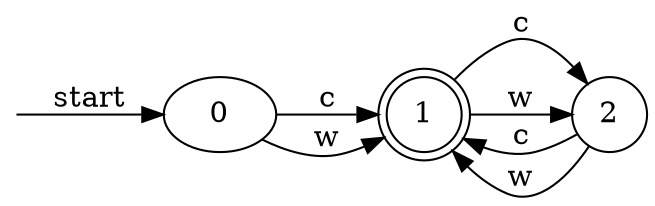 digraph dfa {
    rankdir = LR;
    __start [style = invis, shape = point];
    __start -> "0" [ label = "start" ];
    node [shape = doublecircle]; "1"
    node [shape = circle];
    "2" -> "1" [ label = "c" ];
    "2" -> "1" [ label = "w" ];
    "1" -> "2" [ label = "c" ];
    "1" -> "2" [ label = "w" ];
    "0" -> "1" [ label = "c" ];
    "0" -> "1" [ label = "w" ];
}

